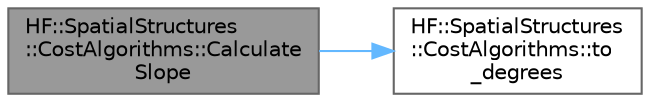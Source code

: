 digraph "HF::SpatialStructures::CostAlgorithms::CalculateSlope"
{
 // LATEX_PDF_SIZE
  bgcolor="transparent";
  edge [fontname=Helvetica,fontsize=10,labelfontname=Helvetica,labelfontsize=10];
  node [fontname=Helvetica,fontsize=10,shape=box,height=0.2,width=0.4];
  rankdir="LR";
  Node1 [label="HF::SpatialStructures\l::CostAlgorithms::Calculate\lSlope",height=0.2,width=0.4,color="gray40", fillcolor="grey60", style="filled", fontcolor="black",tooltip=" "];
  Node1 -> Node2 [color="steelblue1",style="solid"];
  Node2 [label="HF::SpatialStructures\l::CostAlgorithms::to\l_degrees",height=0.2,width=0.4,color="grey40", fillcolor="white", style="filled",URL="$a00475.html#adee2fb2573f4dbc2e5c7db153dff2694",tooltip=" "];
}
